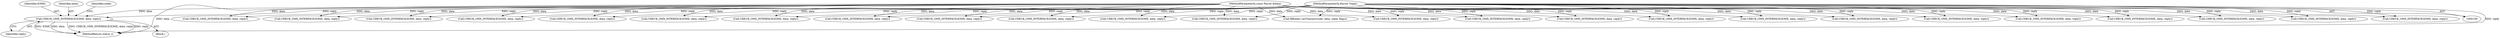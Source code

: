 digraph "0_Android_295c883fe3105b19bcd0f9e07d54c6b589fc5bff@pointer" {
"1000600" [label="(Call,CHECK_OMX_INTERFACE(IOMX, data, reply))"];
"1000111" [label="(MethodParameterIn,const Parcel &data)"];
"1000112" [label="(MethodParameterIn,Parcel *reply)"];
"1000918" [label="(Call,CHECK_OMX_INTERFACE(IOMX, data, reply))"];
"1000567" [label="(Call,CHECK_OMX_INTERFACE(IOMX, data, reply))"];
"1000112" [label="(MethodParameterIn,Parcel *reply)"];
"1001191" [label="(Call,CHECK_OMX_INTERFACE(IOMX, data, reply))"];
"1000686" [label="(Call,CHECK_OMX_INTERFACE(IOMX, data, reply))"];
"1000775" [label="(Call,CHECK_OMX_INTERFACE(IOMX, data, reply))"];
"1000939" [label="(Call,CHECK_OMX_INTERFACE(IOMX, data, reply))"];
"1000599" [label="(Block,)"];
"1000111" [label="(MethodParameterIn,const Parcel &data)"];
"1000980" [label="(Call,CHECK_OMX_INTERFACE(IOMX, data, reply))"];
"1001251" [label="(Call,CHECK_OMX_INTERFACE(IOMX, data, reply))"];
"1000832" [label="(Call,CHECK_OMX_INTERFACE(IOMX, data, reply))"];
"1001074" [label="(Call,CHECK_OMX_INTERFACE(IOMX, data, reply))"];
"1000733" [label="(Call,CHECK_OMX_INTERFACE(IOMX, data, reply))"];
"1000606" [label="(Identifier,node)"];
"1000234" [label="(Call,CHECK_OMX_INTERFACE(IOMX, data, reply))"];
"1000120" [label="(Call,CHECK_OMX_INTERFACE(IOMX, data, reply))"];
"1001139" [label="(Call,CHECK_OMX_INTERFACE(IOMX, data, reply))"];
"1001220" [label="(Call,CHECK_OMX_INTERFACE(IOMX, data, reply))"];
"1000251" [label="(Call,CHECK_OMX_INTERFACE(IOMX, data, reply))"];
"1000601" [label="(Identifier,IOMX)"];
"1000634" [label="(Call,CHECK_OMX_INTERFACE(IOMX, data, reply))"];
"1000284" [label="(Call,CHECK_OMX_INTERFACE(IOMX, data, reply))"];
"1000602" [label="(Identifier,data)"];
"1000600" [label="(Call,CHECK_OMX_INTERFACE(IOMX, data, reply))"];
"1001338" [label="(Call,BBinder::onTransact(code, data, reply, flags))"];
"1000538" [label="(Call,CHECK_OMX_INTERFACE(IOMX, data, reply))"];
"1000603" [label="(Identifier,reply)"];
"1001023" [label="(Call,CHECK_OMX_INTERFACE(IOMX, data, reply))"];
"1001302" [label="(Call,CHECK_OMX_INTERFACE(IOMX, data, reply))"];
"1000194" [label="(Call,CHECK_OMX_INTERFACE(IOMX, data, reply))"];
"1000144" [label="(Call,CHECK_OMX_INTERFACE(IOMX, data, reply))"];
"1000863" [label="(Call,CHECK_OMX_INTERFACE(IOMX, data, reply))"];
"1001343" [label="(MethodReturn,status_t)"];
"1000600" -> "1000599"  [label="AST: "];
"1000600" -> "1000603"  [label="CFG: "];
"1000601" -> "1000600"  [label="AST: "];
"1000602" -> "1000600"  [label="AST: "];
"1000603" -> "1000600"  [label="AST: "];
"1000606" -> "1000600"  [label="CFG: "];
"1000600" -> "1001343"  [label="DDG: data"];
"1000600" -> "1001343"  [label="DDG: CHECK_OMX_INTERFACE(IOMX, data, reply)"];
"1000600" -> "1001343"  [label="DDG: reply"];
"1000600" -> "1001343"  [label="DDG: IOMX"];
"1000111" -> "1000600"  [label="DDG: data"];
"1000112" -> "1000600"  [label="DDG: reply"];
"1000111" -> "1000109"  [label="AST: "];
"1000111" -> "1001343"  [label="DDG: data"];
"1000111" -> "1000120"  [label="DDG: data"];
"1000111" -> "1000144"  [label="DDG: data"];
"1000111" -> "1000194"  [label="DDG: data"];
"1000111" -> "1000234"  [label="DDG: data"];
"1000111" -> "1000251"  [label="DDG: data"];
"1000111" -> "1000284"  [label="DDG: data"];
"1000111" -> "1000538"  [label="DDG: data"];
"1000111" -> "1000567"  [label="DDG: data"];
"1000111" -> "1000634"  [label="DDG: data"];
"1000111" -> "1000686"  [label="DDG: data"];
"1000111" -> "1000733"  [label="DDG: data"];
"1000111" -> "1000775"  [label="DDG: data"];
"1000111" -> "1000832"  [label="DDG: data"];
"1000111" -> "1000863"  [label="DDG: data"];
"1000111" -> "1000918"  [label="DDG: data"];
"1000111" -> "1000939"  [label="DDG: data"];
"1000111" -> "1000980"  [label="DDG: data"];
"1000111" -> "1001023"  [label="DDG: data"];
"1000111" -> "1001074"  [label="DDG: data"];
"1000111" -> "1001139"  [label="DDG: data"];
"1000111" -> "1001191"  [label="DDG: data"];
"1000111" -> "1001220"  [label="DDG: data"];
"1000111" -> "1001251"  [label="DDG: data"];
"1000111" -> "1001302"  [label="DDG: data"];
"1000111" -> "1001338"  [label="DDG: data"];
"1000112" -> "1000109"  [label="AST: "];
"1000112" -> "1001343"  [label="DDG: reply"];
"1000112" -> "1000120"  [label="DDG: reply"];
"1000112" -> "1000144"  [label="DDG: reply"];
"1000112" -> "1000194"  [label="DDG: reply"];
"1000112" -> "1000234"  [label="DDG: reply"];
"1000112" -> "1000251"  [label="DDG: reply"];
"1000112" -> "1000284"  [label="DDG: reply"];
"1000112" -> "1000538"  [label="DDG: reply"];
"1000112" -> "1000567"  [label="DDG: reply"];
"1000112" -> "1000634"  [label="DDG: reply"];
"1000112" -> "1000686"  [label="DDG: reply"];
"1000112" -> "1000733"  [label="DDG: reply"];
"1000112" -> "1000775"  [label="DDG: reply"];
"1000112" -> "1000832"  [label="DDG: reply"];
"1000112" -> "1000863"  [label="DDG: reply"];
"1000112" -> "1000918"  [label="DDG: reply"];
"1000112" -> "1000939"  [label="DDG: reply"];
"1000112" -> "1000980"  [label="DDG: reply"];
"1000112" -> "1001023"  [label="DDG: reply"];
"1000112" -> "1001074"  [label="DDG: reply"];
"1000112" -> "1001139"  [label="DDG: reply"];
"1000112" -> "1001191"  [label="DDG: reply"];
"1000112" -> "1001220"  [label="DDG: reply"];
"1000112" -> "1001251"  [label="DDG: reply"];
"1000112" -> "1001302"  [label="DDG: reply"];
"1000112" -> "1001338"  [label="DDG: reply"];
}
